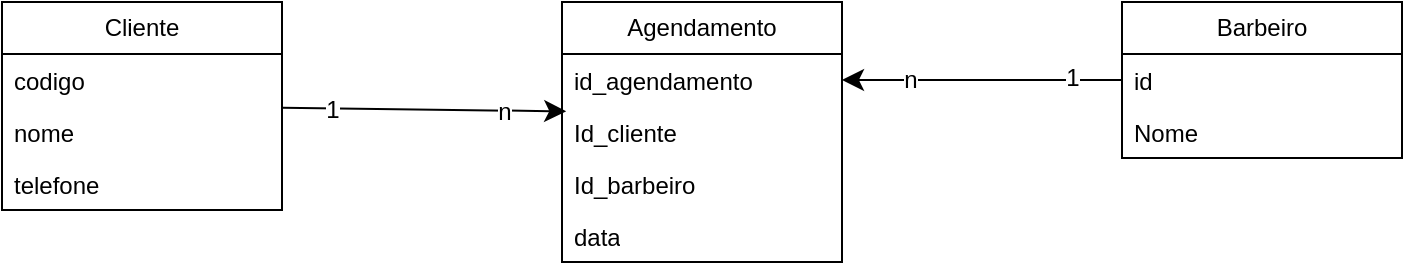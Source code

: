 <mxfile version="27.1.6">
  <diagram name="Página-1" id="LMO8NfBdgH78I1ftptIw">
    <mxGraphModel dx="778" dy="558" grid="1" gridSize="10" guides="1" tooltips="1" connect="1" arrows="1" fold="1" page="1" pageScale="1" pageWidth="827" pageHeight="1169" math="0" shadow="0">
      <root>
        <mxCell id="0" />
        <mxCell id="1" parent="0" />
        <mxCell id="aiYg-EperHwvRpIVSukH-5" value="Cliente" style="swimlane;fontStyle=0;childLayout=stackLayout;horizontal=1;startSize=26;fillColor=none;horizontalStack=0;resizeParent=1;resizeParentMax=0;resizeLast=0;collapsible=1;marginBottom=0;whiteSpace=wrap;html=1;" vertex="1" parent="1">
          <mxGeometry x="40" y="40" width="140" height="104" as="geometry" />
        </mxCell>
        <mxCell id="aiYg-EperHwvRpIVSukH-6" value="codigo" style="text;strokeColor=none;fillColor=none;align=left;verticalAlign=top;spacingLeft=4;spacingRight=4;overflow=hidden;rotatable=0;points=[[0,0.5],[1,0.5]];portConstraint=eastwest;whiteSpace=wrap;html=1;" vertex="1" parent="aiYg-EperHwvRpIVSukH-5">
          <mxGeometry y="26" width="140" height="26" as="geometry" />
        </mxCell>
        <mxCell id="aiYg-EperHwvRpIVSukH-7" value="nome" style="text;strokeColor=none;fillColor=none;align=left;verticalAlign=top;spacingLeft=4;spacingRight=4;overflow=hidden;rotatable=0;points=[[0,0.5],[1,0.5]];portConstraint=eastwest;whiteSpace=wrap;html=1;" vertex="1" parent="aiYg-EperHwvRpIVSukH-5">
          <mxGeometry y="52" width="140" height="26" as="geometry" />
        </mxCell>
        <mxCell id="aiYg-EperHwvRpIVSukH-8" value="telefone" style="text;strokeColor=none;fillColor=none;align=left;verticalAlign=top;spacingLeft=4;spacingRight=4;overflow=hidden;rotatable=0;points=[[0,0.5],[1,0.5]];portConstraint=eastwest;whiteSpace=wrap;html=1;" vertex="1" parent="aiYg-EperHwvRpIVSukH-5">
          <mxGeometry y="78" width="140" height="26" as="geometry" />
        </mxCell>
        <mxCell id="aiYg-EperHwvRpIVSukH-32" style="edgeStyle=none;curved=1;rounded=0;orthogonalLoop=1;jettySize=auto;html=1;entryX=1;entryY=0.5;entryDx=0;entryDy=0;fontSize=12;startSize=8;endSize=8;" edge="1" parent="1" source="aiYg-EperHwvRpIVSukH-9" target="aiYg-EperHwvRpIVSukH-14">
          <mxGeometry relative="1" as="geometry" />
        </mxCell>
        <mxCell id="aiYg-EperHwvRpIVSukH-33" value="1" style="edgeLabel;html=1;align=center;verticalAlign=middle;resizable=0;points=[];fontSize=12;" vertex="1" connectable="0" parent="aiYg-EperHwvRpIVSukH-32">
          <mxGeometry x="-0.638" y="-1" relative="1" as="geometry">
            <mxPoint as="offset" />
          </mxGeometry>
        </mxCell>
        <mxCell id="aiYg-EperHwvRpIVSukH-34" value="n" style="edgeLabel;html=1;align=center;verticalAlign=middle;resizable=0;points=[];fontSize=12;" vertex="1" connectable="0" parent="aiYg-EperHwvRpIVSukH-32">
          <mxGeometry x="0.518" relative="1" as="geometry">
            <mxPoint as="offset" />
          </mxGeometry>
        </mxCell>
        <mxCell id="aiYg-EperHwvRpIVSukH-9" value="Barbeiro" style="swimlane;fontStyle=0;childLayout=stackLayout;horizontal=1;startSize=26;fillColor=none;horizontalStack=0;resizeParent=1;resizeParentMax=0;resizeLast=0;collapsible=1;marginBottom=0;whiteSpace=wrap;html=1;" vertex="1" parent="1">
          <mxGeometry x="600" y="40" width="140" height="78" as="geometry" />
        </mxCell>
        <mxCell id="aiYg-EperHwvRpIVSukH-10" value="id" style="text;strokeColor=none;fillColor=none;align=left;verticalAlign=top;spacingLeft=4;spacingRight=4;overflow=hidden;rotatable=0;points=[[0,0.5],[1,0.5]];portConstraint=eastwest;whiteSpace=wrap;html=1;" vertex="1" parent="aiYg-EperHwvRpIVSukH-9">
          <mxGeometry y="26" width="140" height="26" as="geometry" />
        </mxCell>
        <mxCell id="aiYg-EperHwvRpIVSukH-11" value="Nome" style="text;strokeColor=none;fillColor=none;align=left;verticalAlign=top;spacingLeft=4;spacingRight=4;overflow=hidden;rotatable=0;points=[[0,0.5],[1,0.5]];portConstraint=eastwest;whiteSpace=wrap;html=1;" vertex="1" parent="aiYg-EperHwvRpIVSukH-9">
          <mxGeometry y="52" width="140" height="26" as="geometry" />
        </mxCell>
        <mxCell id="aiYg-EperHwvRpIVSukH-13" value="Agendamento" style="swimlane;fontStyle=0;childLayout=stackLayout;horizontal=1;startSize=26;fillColor=none;horizontalStack=0;resizeParent=1;resizeParentMax=0;resizeLast=0;collapsible=1;marginBottom=0;whiteSpace=wrap;html=1;" vertex="1" parent="1">
          <mxGeometry x="320" y="40" width="140" height="130" as="geometry" />
        </mxCell>
        <mxCell id="aiYg-EperHwvRpIVSukH-14" value="id_agendamento" style="text;strokeColor=none;fillColor=none;align=left;verticalAlign=top;spacingLeft=4;spacingRight=4;overflow=hidden;rotatable=0;points=[[0,0.5],[1,0.5]];portConstraint=eastwest;whiteSpace=wrap;html=1;" vertex="1" parent="aiYg-EperHwvRpIVSukH-13">
          <mxGeometry y="26" width="140" height="26" as="geometry" />
        </mxCell>
        <mxCell id="aiYg-EperHwvRpIVSukH-15" value="Id_cliente" style="text;strokeColor=none;fillColor=none;align=left;verticalAlign=top;spacingLeft=4;spacingRight=4;overflow=hidden;rotatable=0;points=[[0,0.5],[1,0.5]];portConstraint=eastwest;whiteSpace=wrap;html=1;" vertex="1" parent="aiYg-EperHwvRpIVSukH-13">
          <mxGeometry y="52" width="140" height="26" as="geometry" />
        </mxCell>
        <mxCell id="aiYg-EperHwvRpIVSukH-16" value="Id_barbeiro" style="text;strokeColor=none;fillColor=none;align=left;verticalAlign=top;spacingLeft=4;spacingRight=4;overflow=hidden;rotatable=0;points=[[0,0.5],[1,0.5]];portConstraint=eastwest;whiteSpace=wrap;html=1;" vertex="1" parent="aiYg-EperHwvRpIVSukH-13">
          <mxGeometry y="78" width="140" height="26" as="geometry" />
        </mxCell>
        <mxCell id="aiYg-EperHwvRpIVSukH-17" value="data" style="text;strokeColor=none;fillColor=none;align=left;verticalAlign=top;spacingLeft=4;spacingRight=4;overflow=hidden;rotatable=0;points=[[0,0.5],[1,0.5]];portConstraint=eastwest;whiteSpace=wrap;html=1;" vertex="1" parent="aiYg-EperHwvRpIVSukH-13">
          <mxGeometry y="104" width="140" height="26" as="geometry" />
        </mxCell>
        <mxCell id="aiYg-EperHwvRpIVSukH-29" style="edgeStyle=none;curved=1;rounded=0;orthogonalLoop=1;jettySize=auto;html=1;entryX=0.015;entryY=0.103;entryDx=0;entryDy=0;entryPerimeter=0;fontSize=12;startSize=8;endSize=8;" edge="1" parent="1" source="aiYg-EperHwvRpIVSukH-5" target="aiYg-EperHwvRpIVSukH-15">
          <mxGeometry relative="1" as="geometry" />
        </mxCell>
        <mxCell id="aiYg-EperHwvRpIVSukH-30" value="1" style="edgeLabel;html=1;align=center;verticalAlign=middle;resizable=0;points=[];fontSize=12;" vertex="1" connectable="0" parent="aiYg-EperHwvRpIVSukH-29">
          <mxGeometry x="-0.658" y="-1" relative="1" as="geometry">
            <mxPoint as="offset" />
          </mxGeometry>
        </mxCell>
        <mxCell id="aiYg-EperHwvRpIVSukH-31" value="n" style="edgeLabel;html=1;align=center;verticalAlign=middle;resizable=0;points=[];fontSize=12;" vertex="1" connectable="0" parent="aiYg-EperHwvRpIVSukH-29">
          <mxGeometry x="0.555" relative="1" as="geometry">
            <mxPoint as="offset" />
          </mxGeometry>
        </mxCell>
      </root>
    </mxGraphModel>
  </diagram>
</mxfile>
